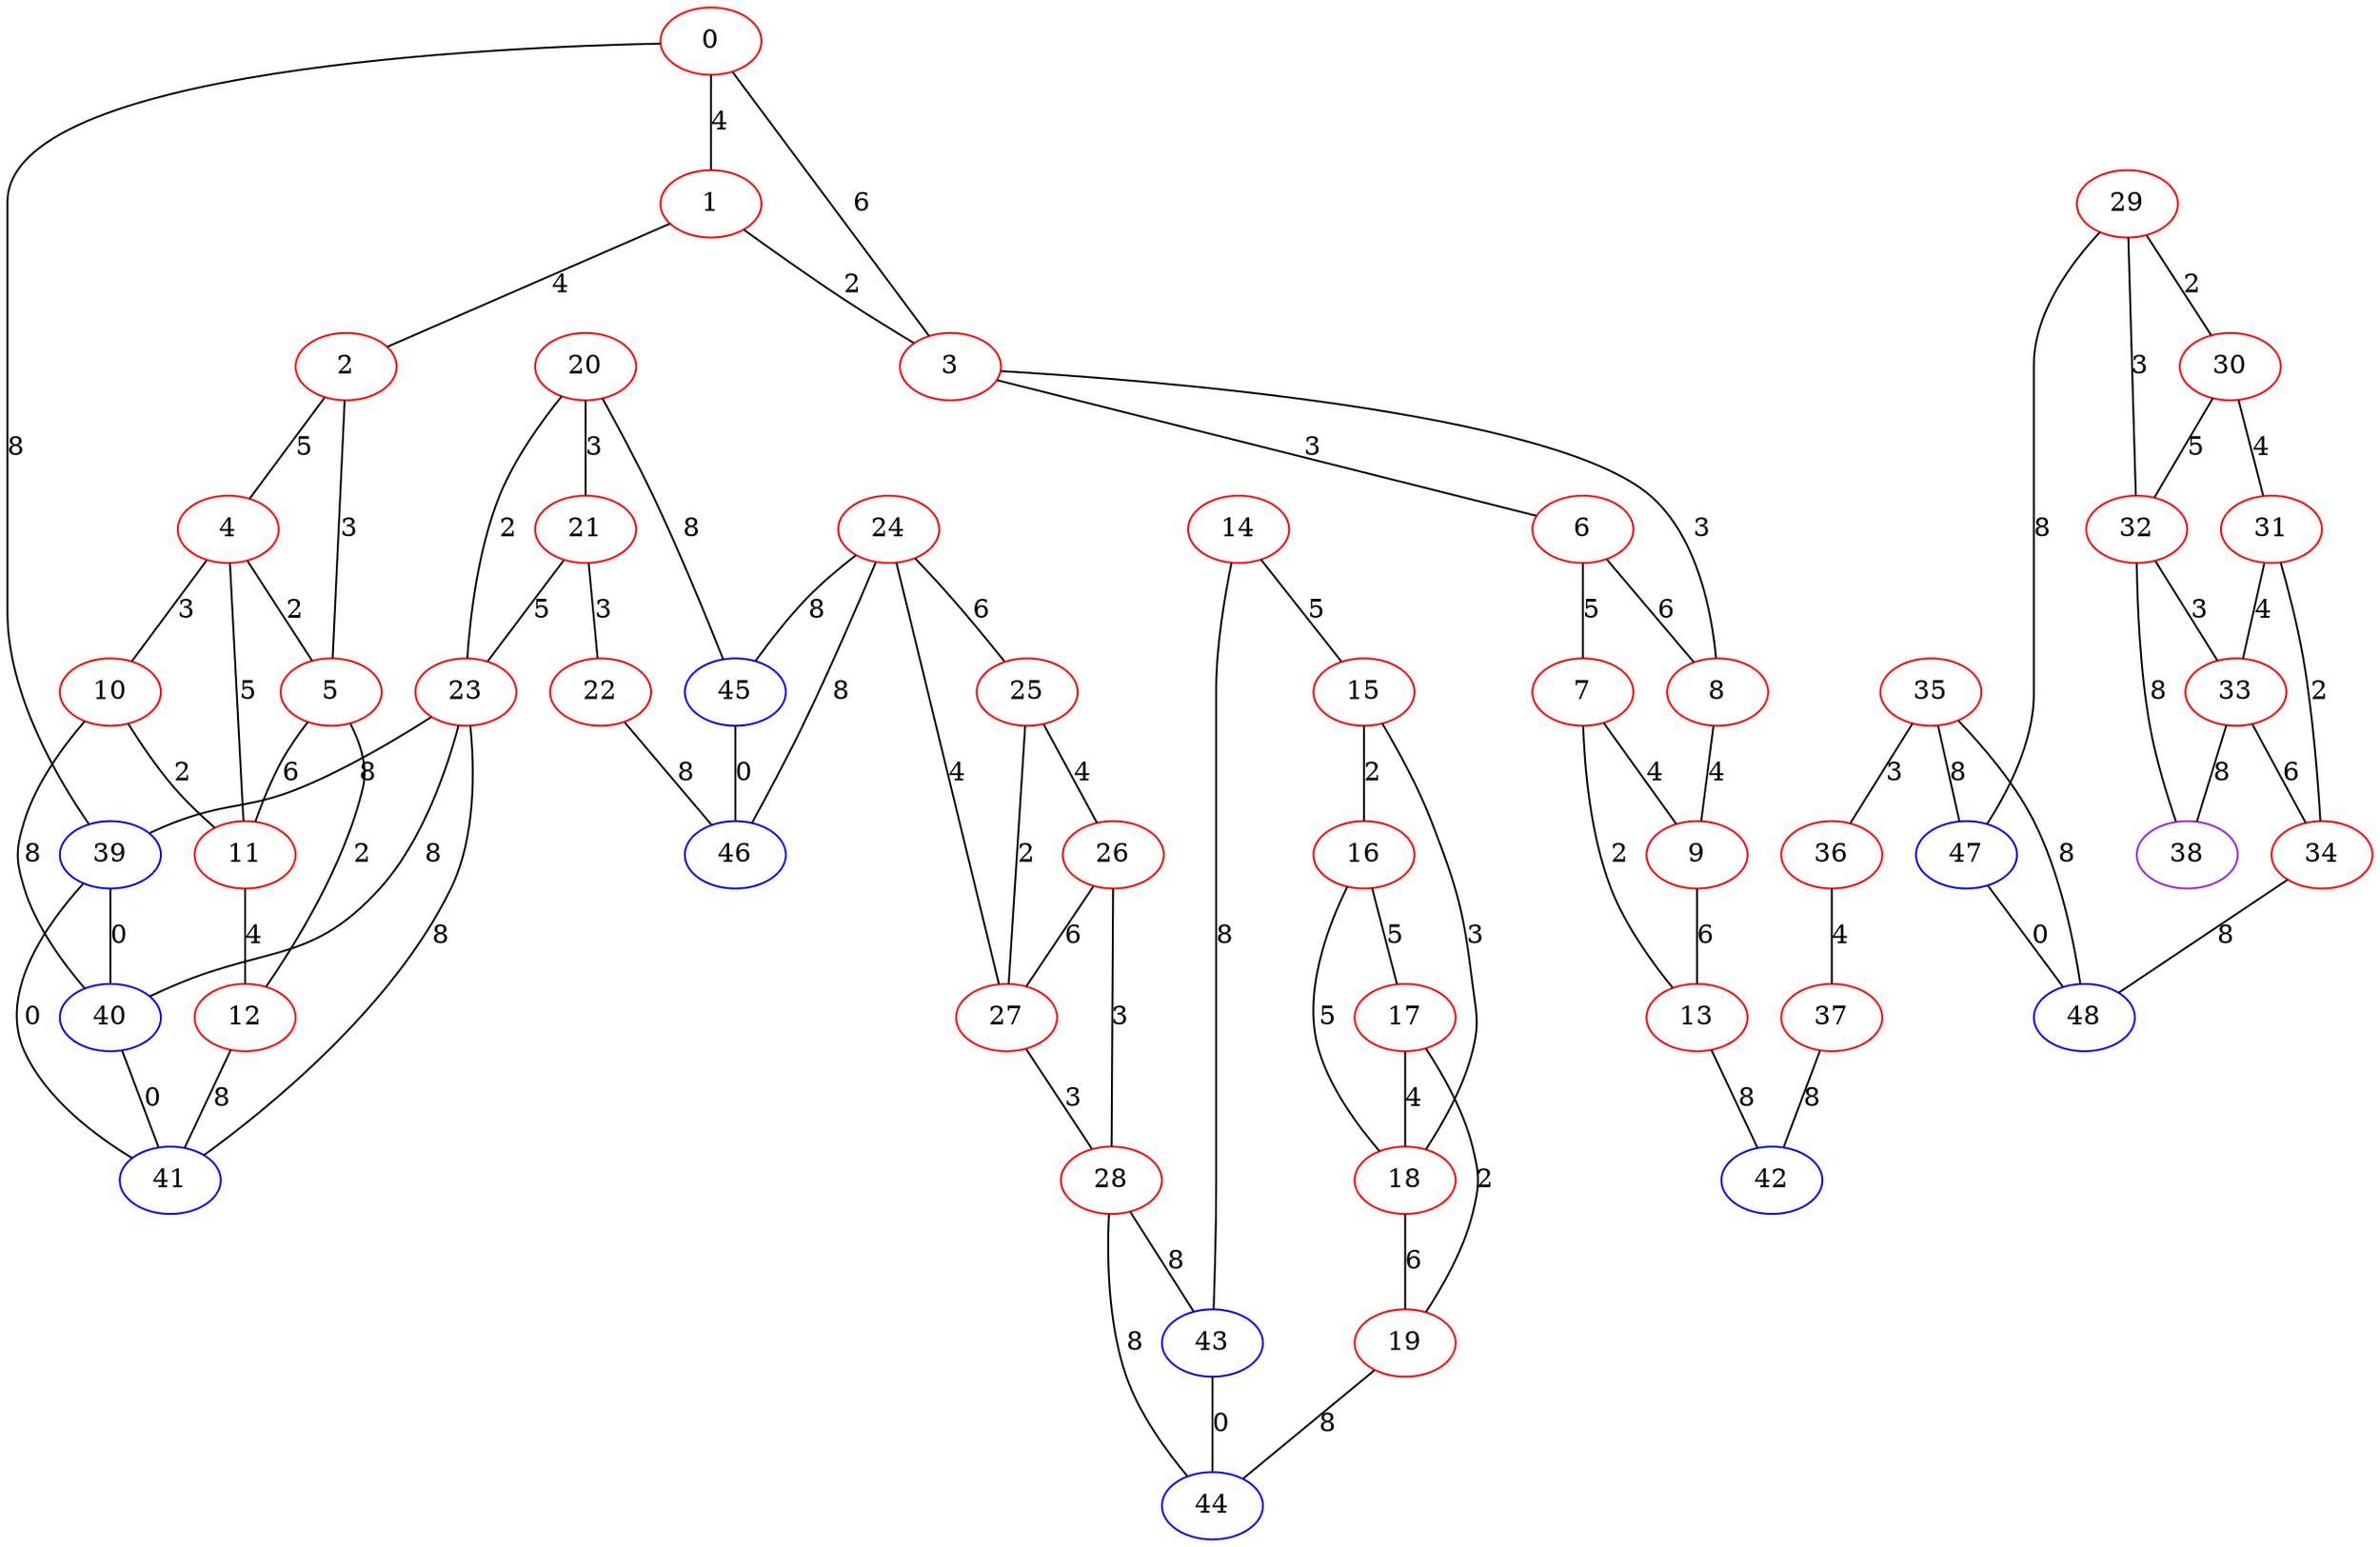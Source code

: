 graph "" {
0 [color=red, weight=1];
1 [color=red, weight=1];
2 [color=red, weight=1];
3 [color=red, weight=1];
4 [color=red, weight=1];
5 [color=red, weight=1];
6 [color=red, weight=1];
7 [color=red, weight=1];
8 [color=red, weight=1];
9 [color=red, weight=1];
10 [color=red, weight=1];
11 [color=red, weight=1];
12 [color=red, weight=1];
13 [color=red, weight=1];
14 [color=red, weight=1];
15 [color=red, weight=1];
16 [color=red, weight=1];
17 [color=red, weight=1];
18 [color=red, weight=1];
19 [color=red, weight=1];
20 [color=red, weight=1];
21 [color=red, weight=1];
22 [color=red, weight=1];
23 [color=red, weight=1];
24 [color=red, weight=1];
25 [color=red, weight=1];
26 [color=red, weight=1];
27 [color=red, weight=1];
28 [color=red, weight=1];
29 [color=red, weight=1];
30 [color=red, weight=1];
31 [color=red, weight=1];
32 [color=red, weight=1];
33 [color=red, weight=1];
34 [color=red, weight=1];
35 [color=red, weight=1];
36 [color=red, weight=1];
37 [color=red, weight=1];
38 [color=purple, weight=4];
39 [color=blue, weight=3];
40 [color=blue, weight=3];
41 [color=blue, weight=3];
42 [color=blue, weight=3];
43 [color=blue, weight=3];
44 [color=blue, weight=3];
45 [color=blue, weight=3];
46 [color=blue, weight=3];
47 [color=blue, weight=3];
48 [color=blue, weight=3];
0 -- 1  [key=0, label=4];
0 -- 3  [key=0, label=6];
0 -- 39  [key=0, label=8];
1 -- 2  [key=0, label=4];
1 -- 3  [key=0, label=2];
2 -- 4  [key=0, label=5];
2 -- 5  [key=0, label=3];
3 -- 8  [key=0, label=3];
3 -- 6  [key=0, label=3];
4 -- 11  [key=0, label=5];
4 -- 10  [key=0, label=3];
4 -- 5  [key=0, label=2];
5 -- 12  [key=0, label=2];
5 -- 11  [key=0, label=6];
6 -- 8  [key=0, label=6];
6 -- 7  [key=0, label=5];
7 -- 9  [key=0, label=4];
7 -- 13  [key=0, label=2];
8 -- 9  [key=0, label=4];
9 -- 13  [key=0, label=6];
10 -- 40  [key=0, label=8];
10 -- 11  [key=0, label=2];
11 -- 12  [key=0, label=4];
12 -- 41  [key=0, label=8];
13 -- 42  [key=0, label=8];
14 -- 43  [key=0, label=8];
14 -- 15  [key=0, label=5];
15 -- 16  [key=0, label=2];
15 -- 18  [key=0, label=3];
16 -- 17  [key=0, label=5];
16 -- 18  [key=0, label=5];
17 -- 18  [key=0, label=4];
17 -- 19  [key=0, label=2];
18 -- 19  [key=0, label=6];
19 -- 44  [key=0, label=8];
20 -- 45  [key=0, label=8];
20 -- 21  [key=0, label=3];
20 -- 23  [key=0, label=2];
21 -- 22  [key=0, label=3];
21 -- 23  [key=0, label=5];
22 -- 46  [key=0, label=8];
23 -- 40  [key=0, label=8];
23 -- 41  [key=0, label=8];
23 -- 39  [key=0, label=8];
24 -- 25  [key=0, label=6];
24 -- 27  [key=0, label=4];
24 -- 45  [key=0, label=8];
24 -- 46  [key=0, label=8];
25 -- 26  [key=0, label=4];
25 -- 27  [key=0, label=2];
26 -- 27  [key=0, label=6];
26 -- 28  [key=0, label=3];
27 -- 28  [key=0, label=3];
28 -- 43  [key=0, label=8];
28 -- 44  [key=0, label=8];
29 -- 32  [key=0, label=3];
29 -- 30  [key=0, label=2];
29 -- 47  [key=0, label=8];
30 -- 32  [key=0, label=5];
30 -- 31  [key=0, label=4];
31 -- 33  [key=0, label=4];
31 -- 34  [key=0, label=2];
32 -- 33  [key=0, label=3];
32 -- 38  [key=0, label=8];
33 -- 34  [key=0, label=6];
33 -- 38  [key=0, label=8];
34 -- 48  [key=0, label=8];
35 -- 48  [key=0, label=8];
35 -- 36  [key=0, label=3];
35 -- 47  [key=0, label=8];
36 -- 37  [key=0, label=4];
37 -- 42  [key=0, label=8];
39 -- 40  [key=0, label=0];
39 -- 41  [key=0, label=0];
40 -- 41  [key=0, label=0];
43 -- 44  [key=0, label=0];
45 -- 46  [key=0, label=0];
47 -- 48  [key=0, label=0];
}
